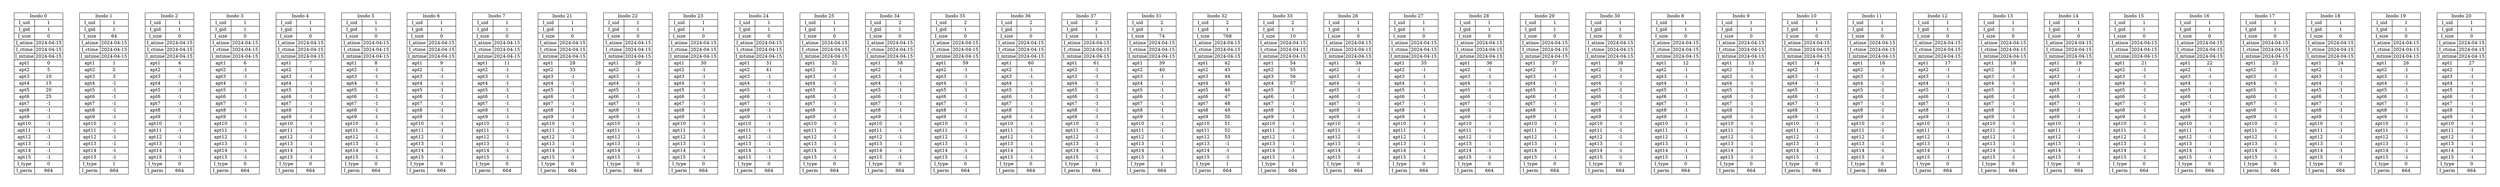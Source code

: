 digraph H {
	graph [pad="0.5", nodesep="0.5", ranksep="1"];
	node [shape=plaintext]
		rankir=LR;
	Inodo0 [
		label=<
			<table border="0" cellborder="1" cellspacing="0">
				<tr><td colspan="2">Inodo 0</td></tr>
				<tr><td>I_uid</td><td>1</td></tr>
				<tr><td>I_gid</td><td>1</td></tr>
				<tr><td>I_size</td><td>0</td></tr>
				<tr><td>I_atime</td><td>2024-04-15</td></tr>
				<tr><td>I_ctime</td><td>2024-04-15</td></tr>
				<tr><td>I_mtime</td><td>2024-04-15</td></tr>
				<tr><td>apt1</td><td port='P0'>0</td></tr>
				<tr><td>apt2</td><td port='P1'>5</td></tr>
				<tr><td>apt3</td><td port='P2'>10</td></tr>
				<tr><td>apt4</td><td port='P3'>15</td></tr>
				<tr><td>apt5</td><td port='P4'>20</td></tr>
				<tr><td>apt6</td><td port='P5'>25</td></tr>
				<tr><td>apt7</td><td port='P6'>-1</td></tr>
				<tr><td>apt8</td><td port='P7'>-1</td></tr>
				<tr><td>apt9</td><td port='P8'>-1</td></tr>
				<tr><td>apt10</td><td port='P9'>-1</td></tr>
				<tr><td>apt11</td><td port='P10'>-1</td></tr>
				<tr><td>apt12</td><td port='P11'>-1</td></tr>
				<tr><td>apt13</td><td port='P12'>-1</td></tr>
				<tr><td>apt14</td><td port='P13'>-1</td></tr>
				<tr><td>apt15</td><td port='P14'>-1</td></tr>
				<tr><td>I_type</td><td>0</td></tr>
				<tr><td>I_perm</td><td>664</td></tr>
			</table>
		>];
	Inodo1 [
		label=<
			<table border="0" cellborder="1" cellspacing="0">
				<tr><td colspan="2">Inodo 1</td></tr>
				<tr><td>I_uid</td><td>1</td></tr>
				<tr><td>I_gid</td><td>1</td></tr>
				<tr><td>I_size</td><td>64</td></tr>
				<tr><td>I_atime</td><td>2024-04-15</td></tr>
				<tr><td>I_ctime</td><td>2024-04-15</td></tr>
				<tr><td>I_mtime</td><td>2024-04-15</td></tr>
				<tr><td>apt1</td><td port='P0'>1</td></tr>
				<tr><td>apt2</td><td port='P1'>2</td></tr>
				<tr><td>apt3</td><td port='P2'>3</td></tr>
				<tr><td>apt4</td><td port='P3'>-1</td></tr>
				<tr><td>apt5</td><td port='P4'>-1</td></tr>
				<tr><td>apt6</td><td port='P5'>-1</td></tr>
				<tr><td>apt7</td><td port='P6'>-1</td></tr>
				<tr><td>apt8</td><td port='P7'>-1</td></tr>
				<tr><td>apt9</td><td port='P8'>-1</td></tr>
				<tr><td>apt10</td><td port='P9'>-1</td></tr>
				<tr><td>apt11</td><td port='P10'>-1</td></tr>
				<tr><td>apt12</td><td port='P11'>-1</td></tr>
				<tr><td>apt13</td><td port='P12'>-1</td></tr>
				<tr><td>apt14</td><td port='P13'>-1</td></tr>
				<tr><td>apt15</td><td port='P14'>-1</td></tr>
				<tr><td>I_type</td><td>1</td></tr>
				<tr><td>I_perm</td><td>664</td></tr>
			</table>
		>];
	Inodo2 [
		label=<
			<table border="0" cellborder="1" cellspacing="0">
				<tr><td colspan="2">Inodo 2</td></tr>
				<tr><td>I_uid</td><td>1</td></tr>
				<tr><td>I_gid</td><td>1</td></tr>
				<tr><td>I_size</td><td>0</td></tr>
				<tr><td>I_atime</td><td>2024-04-15</td></tr>
				<tr><td>I_ctime</td><td>2024-04-15</td></tr>
				<tr><td>I_mtime</td><td>2024-04-15</td></tr>
				<tr><td>apt1</td><td port='P0'>4</td></tr>
				<tr><td>apt2</td><td port='P1'>-1</td></tr>
				<tr><td>apt3</td><td port='P2'>-1</td></tr>
				<tr><td>apt4</td><td port='P3'>-1</td></tr>
				<tr><td>apt5</td><td port='P4'>-1</td></tr>
				<tr><td>apt6</td><td port='P5'>-1</td></tr>
				<tr><td>apt7</td><td port='P6'>-1</td></tr>
				<tr><td>apt8</td><td port='P7'>-1</td></tr>
				<tr><td>apt9</td><td port='P8'>-1</td></tr>
				<tr><td>apt10</td><td port='P9'>-1</td></tr>
				<tr><td>apt11</td><td port='P10'>-1</td></tr>
				<tr><td>apt12</td><td port='P11'>-1</td></tr>
				<tr><td>apt13</td><td port='P12'>-1</td></tr>
				<tr><td>apt14</td><td port='P13'>-1</td></tr>
				<tr><td>apt15</td><td port='P14'>-1</td></tr>
				<tr><td>I_type</td><td>0</td></tr>
				<tr><td>I_perm</td><td>664</td></tr>
			</table>
		>];
	Inodo3 [
		label=<
			<table border="0" cellborder="1" cellspacing="0">
				<tr><td colspan="2">Inodo 3</td></tr>
				<tr><td>I_uid</td><td>1</td></tr>
				<tr><td>I_gid</td><td>1</td></tr>
				<tr><td>I_size</td><td>0</td></tr>
				<tr><td>I_atime</td><td>2024-04-15</td></tr>
				<tr><td>I_ctime</td><td>2024-04-15</td></tr>
				<tr><td>I_mtime</td><td>2024-04-15</td></tr>
				<tr><td>apt1</td><td port='P0'>6</td></tr>
				<tr><td>apt2</td><td port='P1'>-1</td></tr>
				<tr><td>apt3</td><td port='P2'>-1</td></tr>
				<tr><td>apt4</td><td port='P3'>-1</td></tr>
				<tr><td>apt5</td><td port='P4'>-1</td></tr>
				<tr><td>apt6</td><td port='P5'>-1</td></tr>
				<tr><td>apt7</td><td port='P6'>-1</td></tr>
				<tr><td>apt8</td><td port='P7'>-1</td></tr>
				<tr><td>apt9</td><td port='P8'>-1</td></tr>
				<tr><td>apt10</td><td port='P9'>-1</td></tr>
				<tr><td>apt11</td><td port='P10'>-1</td></tr>
				<tr><td>apt12</td><td port='P11'>-1</td></tr>
				<tr><td>apt13</td><td port='P12'>-1</td></tr>
				<tr><td>apt14</td><td port='P13'>-1</td></tr>
				<tr><td>apt15</td><td port='P14'>-1</td></tr>
				<tr><td>I_type</td><td>0</td></tr>
				<tr><td>I_perm</td><td>664</td></tr>
			</table>
		>];
	Inodo4 [
		label=<
			<table border="0" cellborder="1" cellspacing="0">
				<tr><td colspan="2">Inodo 4</td></tr>
				<tr><td>I_uid</td><td>1</td></tr>
				<tr><td>I_gid</td><td>1</td></tr>
				<tr><td>I_size</td><td>0</td></tr>
				<tr><td>I_atime</td><td>2024-04-15</td></tr>
				<tr><td>I_ctime</td><td>2024-04-15</td></tr>
				<tr><td>I_mtime</td><td>2024-04-15</td></tr>
				<tr><td>apt1</td><td port='P0'>7</td></tr>
				<tr><td>apt2</td><td port='P1'>-1</td></tr>
				<tr><td>apt3</td><td port='P2'>-1</td></tr>
				<tr><td>apt4</td><td port='P3'>-1</td></tr>
				<tr><td>apt5</td><td port='P4'>-1</td></tr>
				<tr><td>apt6</td><td port='P5'>-1</td></tr>
				<tr><td>apt7</td><td port='P6'>-1</td></tr>
				<tr><td>apt8</td><td port='P7'>-1</td></tr>
				<tr><td>apt9</td><td port='P8'>-1</td></tr>
				<tr><td>apt10</td><td port='P9'>-1</td></tr>
				<tr><td>apt11</td><td port='P10'>-1</td></tr>
				<tr><td>apt12</td><td port='P11'>-1</td></tr>
				<tr><td>apt13</td><td port='P12'>-1</td></tr>
				<tr><td>apt14</td><td port='P13'>-1</td></tr>
				<tr><td>apt15</td><td port='P14'>-1</td></tr>
				<tr><td>I_type</td><td>0</td></tr>
				<tr><td>I_perm</td><td>664</td></tr>
			</table>
		>];
	Inodo5 [
		label=<
			<table border="0" cellborder="1" cellspacing="0">
				<tr><td colspan="2">Inodo 5</td></tr>
				<tr><td>I_uid</td><td>1</td></tr>
				<tr><td>I_gid</td><td>1</td></tr>
				<tr><td>I_size</td><td>0</td></tr>
				<tr><td>I_atime</td><td>2024-04-15</td></tr>
				<tr><td>I_ctime</td><td>2024-04-15</td></tr>
				<tr><td>I_mtime</td><td>2024-04-15</td></tr>
				<tr><td>apt1</td><td port='P0'>8</td></tr>
				<tr><td>apt2</td><td port='P1'>-1</td></tr>
				<tr><td>apt3</td><td port='P2'>-1</td></tr>
				<tr><td>apt4</td><td port='P3'>-1</td></tr>
				<tr><td>apt5</td><td port='P4'>-1</td></tr>
				<tr><td>apt6</td><td port='P5'>-1</td></tr>
				<tr><td>apt7</td><td port='P6'>-1</td></tr>
				<tr><td>apt8</td><td port='P7'>-1</td></tr>
				<tr><td>apt9</td><td port='P8'>-1</td></tr>
				<tr><td>apt10</td><td port='P9'>-1</td></tr>
				<tr><td>apt11</td><td port='P10'>-1</td></tr>
				<tr><td>apt12</td><td port='P11'>-1</td></tr>
				<tr><td>apt13</td><td port='P12'>-1</td></tr>
				<tr><td>apt14</td><td port='P13'>-1</td></tr>
				<tr><td>apt15</td><td port='P14'>-1</td></tr>
				<tr><td>I_type</td><td>0</td></tr>
				<tr><td>I_perm</td><td>664</td></tr>
			</table>
		>];
	Inodo6 [
		label=<
			<table border="0" cellborder="1" cellspacing="0">
				<tr><td colspan="2">Inodo 6</td></tr>
				<tr><td>I_uid</td><td>1</td></tr>
				<tr><td>I_gid</td><td>1</td></tr>
				<tr><td>I_size</td><td>0</td></tr>
				<tr><td>I_atime</td><td>2024-04-15</td></tr>
				<tr><td>I_ctime</td><td>2024-04-15</td></tr>
				<tr><td>I_mtime</td><td>2024-04-15</td></tr>
				<tr><td>apt1</td><td port='P0'>9</td></tr>
				<tr><td>apt2</td><td port='P1'>-1</td></tr>
				<tr><td>apt3</td><td port='P2'>-1</td></tr>
				<tr><td>apt4</td><td port='P3'>-1</td></tr>
				<tr><td>apt5</td><td port='P4'>-1</td></tr>
				<tr><td>apt6</td><td port='P5'>-1</td></tr>
				<tr><td>apt7</td><td port='P6'>-1</td></tr>
				<tr><td>apt8</td><td port='P7'>-1</td></tr>
				<tr><td>apt9</td><td port='P8'>-1</td></tr>
				<tr><td>apt10</td><td port='P9'>-1</td></tr>
				<tr><td>apt11</td><td port='P10'>-1</td></tr>
				<tr><td>apt12</td><td port='P11'>-1</td></tr>
				<tr><td>apt13</td><td port='P12'>-1</td></tr>
				<tr><td>apt14</td><td port='P13'>-1</td></tr>
				<tr><td>apt15</td><td port='P14'>-1</td></tr>
				<tr><td>I_type</td><td>0</td></tr>
				<tr><td>I_perm</td><td>664</td></tr>
			</table>
		>];
	Inodo7 [
		label=<
			<table border="0" cellborder="1" cellspacing="0">
				<tr><td colspan="2">Inodo 7</td></tr>
				<tr><td>I_uid</td><td>1</td></tr>
				<tr><td>I_gid</td><td>1</td></tr>
				<tr><td>I_size</td><td>0</td></tr>
				<tr><td>I_atime</td><td>2024-04-15</td></tr>
				<tr><td>I_ctime</td><td>2024-04-15</td></tr>
				<tr><td>I_mtime</td><td>2024-04-15</td></tr>
				<tr><td>apt1</td><td port='P0'>11</td></tr>
				<tr><td>apt2</td><td port='P1'>-1</td></tr>
				<tr><td>apt3</td><td port='P2'>-1</td></tr>
				<tr><td>apt4</td><td port='P3'>-1</td></tr>
				<tr><td>apt5</td><td port='P4'>-1</td></tr>
				<tr><td>apt6</td><td port='P5'>-1</td></tr>
				<tr><td>apt7</td><td port='P6'>-1</td></tr>
				<tr><td>apt8</td><td port='P7'>-1</td></tr>
				<tr><td>apt9</td><td port='P8'>-1</td></tr>
				<tr><td>apt10</td><td port='P9'>-1</td></tr>
				<tr><td>apt11</td><td port='P10'>-1</td></tr>
				<tr><td>apt12</td><td port='P11'>-1</td></tr>
				<tr><td>apt13</td><td port='P12'>-1</td></tr>
				<tr><td>apt14</td><td port='P13'>-1</td></tr>
				<tr><td>apt15</td><td port='P14'>-1</td></tr>
				<tr><td>I_type</td><td>0</td></tr>
				<tr><td>I_perm</td><td>664</td></tr>
			</table>
		>];
	Inodo21 [
		label=<
			<table border="0" cellborder="1" cellspacing="0">
				<tr><td colspan="2">Inodo 21</td></tr>
				<tr><td>I_uid</td><td>1</td></tr>
				<tr><td>I_gid</td><td>1</td></tr>
				<tr><td>I_size</td><td>0</td></tr>
				<tr><td>I_atime</td><td>2024-04-15</td></tr>
				<tr><td>I_ctime</td><td>2024-04-15</td></tr>
				<tr><td>I_mtime</td><td>2024-04-15</td></tr>
				<tr><td>apt1</td><td port='P0'>28</td></tr>
				<tr><td>apt2</td><td port='P1'>33</td></tr>
				<tr><td>apt3</td><td port='P2'>-1</td></tr>
				<tr><td>apt4</td><td port='P3'>-1</td></tr>
				<tr><td>apt5</td><td port='P4'>-1</td></tr>
				<tr><td>apt6</td><td port='P5'>-1</td></tr>
				<tr><td>apt7</td><td port='P6'>-1</td></tr>
				<tr><td>apt8</td><td port='P7'>-1</td></tr>
				<tr><td>apt9</td><td port='P8'>-1</td></tr>
				<tr><td>apt10</td><td port='P9'>-1</td></tr>
				<tr><td>apt11</td><td port='P10'>-1</td></tr>
				<tr><td>apt12</td><td port='P11'>-1</td></tr>
				<tr><td>apt13</td><td port='P12'>-1</td></tr>
				<tr><td>apt14</td><td port='P13'>-1</td></tr>
				<tr><td>apt15</td><td port='P14'>-1</td></tr>
				<tr><td>I_type</td><td>0</td></tr>
				<tr><td>I_perm</td><td>664</td></tr>
			</table>
		>];
	Inodo22 [
		label=<
			<table border="0" cellborder="1" cellspacing="0">
				<tr><td colspan="2">Inodo 22</td></tr>
				<tr><td>I_uid</td><td>1</td></tr>
				<tr><td>I_gid</td><td>1</td></tr>
				<tr><td>I_size</td><td>0</td></tr>
				<tr><td>I_atime</td><td>2024-04-15</td></tr>
				<tr><td>I_ctime</td><td>2024-04-15</td></tr>
				<tr><td>I_mtime</td><td>2024-04-15</td></tr>
				<tr><td>apt1</td><td port='P0'>29</td></tr>
				<tr><td>apt2</td><td port='P1'>-1</td></tr>
				<tr><td>apt3</td><td port='P2'>-1</td></tr>
				<tr><td>apt4</td><td port='P3'>-1</td></tr>
				<tr><td>apt5</td><td port='P4'>-1</td></tr>
				<tr><td>apt6</td><td port='P5'>-1</td></tr>
				<tr><td>apt7</td><td port='P6'>-1</td></tr>
				<tr><td>apt8</td><td port='P7'>-1</td></tr>
				<tr><td>apt9</td><td port='P8'>-1</td></tr>
				<tr><td>apt10</td><td port='P9'>-1</td></tr>
				<tr><td>apt11</td><td port='P10'>-1</td></tr>
				<tr><td>apt12</td><td port='P11'>-1</td></tr>
				<tr><td>apt13</td><td port='P12'>-1</td></tr>
				<tr><td>apt14</td><td port='P13'>-1</td></tr>
				<tr><td>apt15</td><td port='P14'>-1</td></tr>
				<tr><td>I_type</td><td>0</td></tr>
				<tr><td>I_perm</td><td>664</td></tr>
			</table>
		>];
	Inodo23 [
		label=<
			<table border="0" cellborder="1" cellspacing="0">
				<tr><td colspan="2">Inodo 23</td></tr>
				<tr><td>I_uid</td><td>1</td></tr>
				<tr><td>I_gid</td><td>1</td></tr>
				<tr><td>I_size</td><td>0</td></tr>
				<tr><td>I_atime</td><td>2024-04-15</td></tr>
				<tr><td>I_ctime</td><td>2024-04-15</td></tr>
				<tr><td>I_mtime</td><td>2024-04-15</td></tr>
				<tr><td>apt1</td><td port='P0'>30</td></tr>
				<tr><td>apt2</td><td port='P1'>-1</td></tr>
				<tr><td>apt3</td><td port='P2'>-1</td></tr>
				<tr><td>apt4</td><td port='P3'>-1</td></tr>
				<tr><td>apt5</td><td port='P4'>-1</td></tr>
				<tr><td>apt6</td><td port='P5'>-1</td></tr>
				<tr><td>apt7</td><td port='P6'>-1</td></tr>
				<tr><td>apt8</td><td port='P7'>-1</td></tr>
				<tr><td>apt9</td><td port='P8'>-1</td></tr>
				<tr><td>apt10</td><td port='P9'>-1</td></tr>
				<tr><td>apt11</td><td port='P10'>-1</td></tr>
				<tr><td>apt12</td><td port='P11'>-1</td></tr>
				<tr><td>apt13</td><td port='P12'>-1</td></tr>
				<tr><td>apt14</td><td port='P13'>-1</td></tr>
				<tr><td>apt15</td><td port='P14'>-1</td></tr>
				<tr><td>I_type</td><td>0</td></tr>
				<tr><td>I_perm</td><td>664</td></tr>
			</table>
		>];
	Inodo24 [
		label=<
			<table border="0" cellborder="1" cellspacing="0">
				<tr><td colspan="2">Inodo 24</td></tr>
				<tr><td>I_uid</td><td>1</td></tr>
				<tr><td>I_gid</td><td>1</td></tr>
				<tr><td>I_size</td><td>0</td></tr>
				<tr><td>I_atime</td><td>2024-04-15</td></tr>
				<tr><td>I_ctime</td><td>2024-04-15</td></tr>
				<tr><td>I_mtime</td><td>2024-04-15</td></tr>
				<tr><td>apt1</td><td port='P0'>31</td></tr>
				<tr><td>apt2</td><td port='P1'>41</td></tr>
				<tr><td>apt3</td><td port='P2'>-1</td></tr>
				<tr><td>apt4</td><td port='P3'>-1</td></tr>
				<tr><td>apt5</td><td port='P4'>-1</td></tr>
				<tr><td>apt6</td><td port='P5'>-1</td></tr>
				<tr><td>apt7</td><td port='P6'>-1</td></tr>
				<tr><td>apt8</td><td port='P7'>-1</td></tr>
				<tr><td>apt9</td><td port='P8'>-1</td></tr>
				<tr><td>apt10</td><td port='P9'>-1</td></tr>
				<tr><td>apt11</td><td port='P10'>-1</td></tr>
				<tr><td>apt12</td><td port='P11'>-1</td></tr>
				<tr><td>apt13</td><td port='P12'>-1</td></tr>
				<tr><td>apt14</td><td port='P13'>-1</td></tr>
				<tr><td>apt15</td><td port='P14'>-1</td></tr>
				<tr><td>I_type</td><td>0</td></tr>
				<tr><td>I_perm</td><td>664</td></tr>
			</table>
		>];
	Inodo25 [
		label=<
			<table border="0" cellborder="1" cellspacing="0">
				<tr><td colspan="2">Inodo 25</td></tr>
				<tr><td>I_uid</td><td>1</td></tr>
				<tr><td>I_gid</td><td>1</td></tr>
				<tr><td>I_size</td><td>0</td></tr>
				<tr><td>I_atime</td><td>2024-04-15</td></tr>
				<tr><td>I_ctime</td><td>2024-04-15</td></tr>
				<tr><td>I_mtime</td><td>2024-04-15</td></tr>
				<tr><td>apt1</td><td port='P0'>32</td></tr>
				<tr><td>apt2</td><td port='P1'>-1</td></tr>
				<tr><td>apt3</td><td port='P2'>-1</td></tr>
				<tr><td>apt4</td><td port='P3'>-1</td></tr>
				<tr><td>apt5</td><td port='P4'>-1</td></tr>
				<tr><td>apt6</td><td port='P5'>-1</td></tr>
				<tr><td>apt7</td><td port='P6'>-1</td></tr>
				<tr><td>apt8</td><td port='P7'>-1</td></tr>
				<tr><td>apt9</td><td port='P8'>-1</td></tr>
				<tr><td>apt10</td><td port='P9'>-1</td></tr>
				<tr><td>apt11</td><td port='P10'>-1</td></tr>
				<tr><td>apt12</td><td port='P11'>-1</td></tr>
				<tr><td>apt13</td><td port='P12'>-1</td></tr>
				<tr><td>apt14</td><td port='P13'>-1</td></tr>
				<tr><td>apt15</td><td port='P14'>-1</td></tr>
				<tr><td>I_type</td><td>0</td></tr>
				<tr><td>I_perm</td><td>664</td></tr>
			</table>
		>];
	Inodo34 [
		label=<
			<table border="0" cellborder="1" cellspacing="0">
				<tr><td colspan="2">Inodo 34</td></tr>
				<tr><td>I_uid</td><td>2</td></tr>
				<tr><td>I_gid</td><td>1</td></tr>
				<tr><td>I_size</td><td>0</td></tr>
				<tr><td>I_atime</td><td>2024-04-15</td></tr>
				<tr><td>I_ctime</td><td>2024-04-15</td></tr>
				<tr><td>I_mtime</td><td>2024-04-15</td></tr>
				<tr><td>apt1</td><td port='P0'>58</td></tr>
				<tr><td>apt2</td><td port='P1'>-1</td></tr>
				<tr><td>apt3</td><td port='P2'>-1</td></tr>
				<tr><td>apt4</td><td port='P3'>-1</td></tr>
				<tr><td>apt5</td><td port='P4'>-1</td></tr>
				<tr><td>apt6</td><td port='P5'>-1</td></tr>
				<tr><td>apt7</td><td port='P6'>-1</td></tr>
				<tr><td>apt8</td><td port='P7'>-1</td></tr>
				<tr><td>apt9</td><td port='P8'>-1</td></tr>
				<tr><td>apt10</td><td port='P9'>-1</td></tr>
				<tr><td>apt11</td><td port='P10'>-1</td></tr>
				<tr><td>apt12</td><td port='P11'>-1</td></tr>
				<tr><td>apt13</td><td port='P12'>-1</td></tr>
				<tr><td>apt14</td><td port='P13'>-1</td></tr>
				<tr><td>apt15</td><td port='P14'>-1</td></tr>
				<tr><td>I_type</td><td>0</td></tr>
				<tr><td>I_perm</td><td>664</td></tr>
			</table>
		>];
	Inodo35 [
		label=<
			<table border="0" cellborder="1" cellspacing="0">
				<tr><td colspan="2">Inodo 35</td></tr>
				<tr><td>I_uid</td><td>2</td></tr>
				<tr><td>I_gid</td><td>1</td></tr>
				<tr><td>I_size</td><td>0</td></tr>
				<tr><td>I_atime</td><td>2024-04-15</td></tr>
				<tr><td>I_ctime</td><td>2024-04-15</td></tr>
				<tr><td>I_mtime</td><td>2024-04-15</td></tr>
				<tr><td>apt1</td><td port='P0'>59</td></tr>
				<tr><td>apt2</td><td port='P1'>-1</td></tr>
				<tr><td>apt3</td><td port='P2'>-1</td></tr>
				<tr><td>apt4</td><td port='P3'>-1</td></tr>
				<tr><td>apt5</td><td port='P4'>-1</td></tr>
				<tr><td>apt6</td><td port='P5'>-1</td></tr>
				<tr><td>apt7</td><td port='P6'>-1</td></tr>
				<tr><td>apt8</td><td port='P7'>-1</td></tr>
				<tr><td>apt9</td><td port='P8'>-1</td></tr>
				<tr><td>apt10</td><td port='P9'>-1</td></tr>
				<tr><td>apt11</td><td port='P10'>-1</td></tr>
				<tr><td>apt12</td><td port='P11'>-1</td></tr>
				<tr><td>apt13</td><td port='P12'>-1</td></tr>
				<tr><td>apt14</td><td port='P13'>-1</td></tr>
				<tr><td>apt15</td><td port='P14'>-1</td></tr>
				<tr><td>I_type</td><td>0</td></tr>
				<tr><td>I_perm</td><td>664</td></tr>
			</table>
		>];
	Inodo36 [
		label=<
			<table border="0" cellborder="1" cellspacing="0">
				<tr><td colspan="2">Inodo 36</td></tr>
				<tr><td>I_uid</td><td>2</td></tr>
				<tr><td>I_gid</td><td>1</td></tr>
				<tr><td>I_size</td><td>0</td></tr>
				<tr><td>I_atime</td><td>2024-04-15</td></tr>
				<tr><td>I_ctime</td><td>2024-04-15</td></tr>
				<tr><td>I_mtime</td><td>2024-04-15</td></tr>
				<tr><td>apt1</td><td port='P0'>60</td></tr>
				<tr><td>apt2</td><td port='P1'>-1</td></tr>
				<tr><td>apt3</td><td port='P2'>-1</td></tr>
				<tr><td>apt4</td><td port='P3'>-1</td></tr>
				<tr><td>apt5</td><td port='P4'>-1</td></tr>
				<tr><td>apt6</td><td port='P5'>-1</td></tr>
				<tr><td>apt7</td><td port='P6'>-1</td></tr>
				<tr><td>apt8</td><td port='P7'>-1</td></tr>
				<tr><td>apt9</td><td port='P8'>-1</td></tr>
				<tr><td>apt10</td><td port='P9'>-1</td></tr>
				<tr><td>apt11</td><td port='P10'>-1</td></tr>
				<tr><td>apt12</td><td port='P11'>-1</td></tr>
				<tr><td>apt13</td><td port='P12'>-1</td></tr>
				<tr><td>apt14</td><td port='P13'>-1</td></tr>
				<tr><td>apt15</td><td port='P14'>-1</td></tr>
				<tr><td>I_type</td><td>0</td></tr>
				<tr><td>I_perm</td><td>664</td></tr>
			</table>
		>];
	Inodo37 [
		label=<
			<table border="0" cellborder="1" cellspacing="0">
				<tr><td colspan="2">Inodo 37</td></tr>
				<tr><td>I_uid</td><td>2</td></tr>
				<tr><td>I_gid</td><td>1</td></tr>
				<tr><td>I_size</td><td>1</td></tr>
				<tr><td>I_atime</td><td>2024-04-15</td></tr>
				<tr><td>I_ctime</td><td>2024-04-15</td></tr>
				<tr><td>I_mtime</td><td>2024-04-15</td></tr>
				<tr><td>apt1</td><td port='P0'>61</td></tr>
				<tr><td>apt2</td><td port='P1'>-1</td></tr>
				<tr><td>apt3</td><td port='P2'>-1</td></tr>
				<tr><td>apt4</td><td port='P3'>-1</td></tr>
				<tr><td>apt5</td><td port='P4'>-1</td></tr>
				<tr><td>apt6</td><td port='P5'>-1</td></tr>
				<tr><td>apt7</td><td port='P6'>-1</td></tr>
				<tr><td>apt8</td><td port='P7'>-1</td></tr>
				<tr><td>apt9</td><td port='P8'>-1</td></tr>
				<tr><td>apt10</td><td port='P9'>-1</td></tr>
				<tr><td>apt11</td><td port='P10'>-1</td></tr>
				<tr><td>apt12</td><td port='P11'>-1</td></tr>
				<tr><td>apt13</td><td port='P12'>-1</td></tr>
				<tr><td>apt14</td><td port='P13'>-1</td></tr>
				<tr><td>apt15</td><td port='P14'>-1</td></tr>
				<tr><td>I_type</td><td>1</td></tr>
				<tr><td>I_perm</td><td>664</td></tr>
			</table>
		>];
	Inodo31 [
		label=<
			<table border="0" cellborder="1" cellspacing="0">
				<tr><td colspan="2">Inodo 31</td></tr>
				<tr><td>I_uid</td><td>2</td></tr>
				<tr><td>I_gid</td><td>1</td></tr>
				<tr><td>I_size</td><td>74</td></tr>
				<tr><td>I_atime</td><td>2024-04-15</td></tr>
				<tr><td>I_ctime</td><td>2024-04-15</td></tr>
				<tr><td>I_mtime</td><td>2024-04-15</td></tr>
				<tr><td>apt1</td><td port='P0'>39</td></tr>
				<tr><td>apt2</td><td port='P1'>40</td></tr>
				<tr><td>apt3</td><td port='P2'>-1</td></tr>
				<tr><td>apt4</td><td port='P3'>-1</td></tr>
				<tr><td>apt5</td><td port='P4'>-1</td></tr>
				<tr><td>apt6</td><td port='P5'>-1</td></tr>
				<tr><td>apt7</td><td port='P6'>-1</td></tr>
				<tr><td>apt8</td><td port='P7'>-1</td></tr>
				<tr><td>apt9</td><td port='P8'>-1</td></tr>
				<tr><td>apt10</td><td port='P9'>-1</td></tr>
				<tr><td>apt11</td><td port='P10'>-1</td></tr>
				<tr><td>apt12</td><td port='P11'>-1</td></tr>
				<tr><td>apt13</td><td port='P12'>-1</td></tr>
				<tr><td>apt14</td><td port='P13'>-1</td></tr>
				<tr><td>apt15</td><td port='P14'>-1</td></tr>
				<tr><td>I_type</td><td>1</td></tr>
				<tr><td>I_perm</td><td>664</td></tr>
			</table>
		>];
	Inodo32 [
		label=<
			<table border="0" cellborder="1" cellspacing="0">
				<tr><td colspan="2">Inodo 32</td></tr>
				<tr><td>I_uid</td><td>2</td></tr>
				<tr><td>I_gid</td><td>1</td></tr>
				<tr><td>I_size</td><td>768</td></tr>
				<tr><td>I_atime</td><td>2024-04-15</td></tr>
				<tr><td>I_ctime</td><td>2024-04-15</td></tr>
				<tr><td>I_mtime</td><td>2024-04-15</td></tr>
				<tr><td>apt1</td><td port='P0'>42</td></tr>
				<tr><td>apt2</td><td port='P1'>43</td></tr>
				<tr><td>apt3</td><td port='P2'>44</td></tr>
				<tr><td>apt4</td><td port='P3'>45</td></tr>
				<tr><td>apt5</td><td port='P4'>46</td></tr>
				<tr><td>apt6</td><td port='P5'>47</td></tr>
				<tr><td>apt7</td><td port='P6'>48</td></tr>
				<tr><td>apt8</td><td port='P7'>49</td></tr>
				<tr><td>apt9</td><td port='P8'>50</td></tr>
				<tr><td>apt10</td><td port='P9'>51</td></tr>
				<tr><td>apt11</td><td port='P10'>52</td></tr>
				<tr><td>apt12</td><td port='P11'>53</td></tr>
				<tr><td>apt13</td><td port='P12'>-1</td></tr>
				<tr><td>apt14</td><td port='P13'>-1</td></tr>
				<tr><td>apt15</td><td port='P14'>-1</td></tr>
				<tr><td>I_type</td><td>1</td></tr>
				<tr><td>I_perm</td><td>664</td></tr>
			</table>
		>];
	Inodo33 [
		label=<
			<table border="0" cellborder="1" cellspacing="0">
				<tr><td colspan="2">Inodo 33</td></tr>
				<tr><td>I_uid</td><td>2</td></tr>
				<tr><td>I_gid</td><td>1</td></tr>
				<tr><td>I_size</td><td>10</td></tr>
				<tr><td>I_atime</td><td>2024-04-15</td></tr>
				<tr><td>I_ctime</td><td>2024-04-15</td></tr>
				<tr><td>I_mtime</td><td>2024-04-15</td></tr>
				<tr><td>apt1</td><td port='P0'>54</td></tr>
				<tr><td>apt2</td><td port='P1'>55</td></tr>
				<tr><td>apt3</td><td port='P2'>56</td></tr>
				<tr><td>apt4</td><td port='P3'>57</td></tr>
				<tr><td>apt5</td><td port='P4'>-1</td></tr>
				<tr><td>apt6</td><td port='P5'>-1</td></tr>
				<tr><td>apt7</td><td port='P6'>-1</td></tr>
				<tr><td>apt8</td><td port='P7'>-1</td></tr>
				<tr><td>apt9</td><td port='P8'>-1</td></tr>
				<tr><td>apt10</td><td port='P9'>-1</td></tr>
				<tr><td>apt11</td><td port='P10'>-1</td></tr>
				<tr><td>apt12</td><td port='P11'>-1</td></tr>
				<tr><td>apt13</td><td port='P12'>-1</td></tr>
				<tr><td>apt14</td><td port='P13'>-1</td></tr>
				<tr><td>apt15</td><td port='P14'>-1</td></tr>
				<tr><td>I_type</td><td>1</td></tr>
				<tr><td>I_perm</td><td>664</td></tr>
			</table>
		>];
	Inodo26 [
		label=<
			<table border="0" cellborder="1" cellspacing="0">
				<tr><td colspan="2">Inodo 26</td></tr>
				<tr><td>I_uid</td><td>1</td></tr>
				<tr><td>I_gid</td><td>1</td></tr>
				<tr><td>I_size</td><td>0</td></tr>
				<tr><td>I_atime</td><td>2024-04-15</td></tr>
				<tr><td>I_ctime</td><td>2024-04-15</td></tr>
				<tr><td>I_mtime</td><td>2024-04-15</td></tr>
				<tr><td>apt1</td><td port='P0'>34</td></tr>
				<tr><td>apt2</td><td port='P1'>-1</td></tr>
				<tr><td>apt3</td><td port='P2'>-1</td></tr>
				<tr><td>apt4</td><td port='P3'>-1</td></tr>
				<tr><td>apt5</td><td port='P4'>-1</td></tr>
				<tr><td>apt6</td><td port='P5'>-1</td></tr>
				<tr><td>apt7</td><td port='P6'>-1</td></tr>
				<tr><td>apt8</td><td port='P7'>-1</td></tr>
				<tr><td>apt9</td><td port='P8'>-1</td></tr>
				<tr><td>apt10</td><td port='P9'>-1</td></tr>
				<tr><td>apt11</td><td port='P10'>-1</td></tr>
				<tr><td>apt12</td><td port='P11'>-1</td></tr>
				<tr><td>apt13</td><td port='P12'>-1</td></tr>
				<tr><td>apt14</td><td port='P13'>-1</td></tr>
				<tr><td>apt15</td><td port='P14'>-1</td></tr>
				<tr><td>I_type</td><td>0</td></tr>
				<tr><td>I_perm</td><td>664</td></tr>
			</table>
		>];
	Inodo27 [
		label=<
			<table border="0" cellborder="1" cellspacing="0">
				<tr><td colspan="2">Inodo 27</td></tr>
				<tr><td>I_uid</td><td>1</td></tr>
				<tr><td>I_gid</td><td>1</td></tr>
				<tr><td>I_size</td><td>0</td></tr>
				<tr><td>I_atime</td><td>2024-04-15</td></tr>
				<tr><td>I_ctime</td><td>2024-04-15</td></tr>
				<tr><td>I_mtime</td><td>2024-04-15</td></tr>
				<tr><td>apt1</td><td port='P0'>35</td></tr>
				<tr><td>apt2</td><td port='P1'>-1</td></tr>
				<tr><td>apt3</td><td port='P2'>-1</td></tr>
				<tr><td>apt4</td><td port='P3'>-1</td></tr>
				<tr><td>apt5</td><td port='P4'>-1</td></tr>
				<tr><td>apt6</td><td port='P5'>-1</td></tr>
				<tr><td>apt7</td><td port='P6'>-1</td></tr>
				<tr><td>apt8</td><td port='P7'>-1</td></tr>
				<tr><td>apt9</td><td port='P8'>-1</td></tr>
				<tr><td>apt10</td><td port='P9'>-1</td></tr>
				<tr><td>apt11</td><td port='P10'>-1</td></tr>
				<tr><td>apt12</td><td port='P11'>-1</td></tr>
				<tr><td>apt13</td><td port='P12'>-1</td></tr>
				<tr><td>apt14</td><td port='P13'>-1</td></tr>
				<tr><td>apt15</td><td port='P14'>-1</td></tr>
				<tr><td>I_type</td><td>0</td></tr>
				<tr><td>I_perm</td><td>664</td></tr>
			</table>
		>];
	Inodo28 [
		label=<
			<table border="0" cellborder="1" cellspacing="0">
				<tr><td colspan="2">Inodo 28</td></tr>
				<tr><td>I_uid</td><td>1</td></tr>
				<tr><td>I_gid</td><td>1</td></tr>
				<tr><td>I_size</td><td>0</td></tr>
				<tr><td>I_atime</td><td>2024-04-15</td></tr>
				<tr><td>I_ctime</td><td>2024-04-15</td></tr>
				<tr><td>I_mtime</td><td>2024-04-15</td></tr>
				<tr><td>apt1</td><td port='P0'>36</td></tr>
				<tr><td>apt2</td><td port='P1'>-1</td></tr>
				<tr><td>apt3</td><td port='P2'>-1</td></tr>
				<tr><td>apt4</td><td port='P3'>-1</td></tr>
				<tr><td>apt5</td><td port='P4'>-1</td></tr>
				<tr><td>apt6</td><td port='P5'>-1</td></tr>
				<tr><td>apt7</td><td port='P6'>-1</td></tr>
				<tr><td>apt8</td><td port='P7'>-1</td></tr>
				<tr><td>apt9</td><td port='P8'>-1</td></tr>
				<tr><td>apt10</td><td port='P9'>-1</td></tr>
				<tr><td>apt11</td><td port='P10'>-1</td></tr>
				<tr><td>apt12</td><td port='P11'>-1</td></tr>
				<tr><td>apt13</td><td port='P12'>-1</td></tr>
				<tr><td>apt14</td><td port='P13'>-1</td></tr>
				<tr><td>apt15</td><td port='P14'>-1</td></tr>
				<tr><td>I_type</td><td>0</td></tr>
				<tr><td>I_perm</td><td>664</td></tr>
			</table>
		>];
	Inodo29 [
		label=<
			<table border="0" cellborder="1" cellspacing="0">
				<tr><td colspan="2">Inodo 29</td></tr>
				<tr><td>I_uid</td><td>1</td></tr>
				<tr><td>I_gid</td><td>1</td></tr>
				<tr><td>I_size</td><td>0</td></tr>
				<tr><td>I_atime</td><td>2024-04-15</td></tr>
				<tr><td>I_ctime</td><td>2024-04-15</td></tr>
				<tr><td>I_mtime</td><td>2024-04-15</td></tr>
				<tr><td>apt1</td><td port='P0'>37</td></tr>
				<tr><td>apt2</td><td port='P1'>-1</td></tr>
				<tr><td>apt3</td><td port='P2'>-1</td></tr>
				<tr><td>apt4</td><td port='P3'>-1</td></tr>
				<tr><td>apt5</td><td port='P4'>-1</td></tr>
				<tr><td>apt6</td><td port='P5'>-1</td></tr>
				<tr><td>apt7</td><td port='P6'>-1</td></tr>
				<tr><td>apt8</td><td port='P7'>-1</td></tr>
				<tr><td>apt9</td><td port='P8'>-1</td></tr>
				<tr><td>apt10</td><td port='P9'>-1</td></tr>
				<tr><td>apt11</td><td port='P10'>-1</td></tr>
				<tr><td>apt12</td><td port='P11'>-1</td></tr>
				<tr><td>apt13</td><td port='P12'>-1</td></tr>
				<tr><td>apt14</td><td port='P13'>-1</td></tr>
				<tr><td>apt15</td><td port='P14'>-1</td></tr>
				<tr><td>I_type</td><td>0</td></tr>
				<tr><td>I_perm</td><td>664</td></tr>
			</table>
		>];
	Inodo30 [
		label=<
			<table border="0" cellborder="1" cellspacing="0">
				<tr><td colspan="2">Inodo 30</td></tr>
				<tr><td>I_uid</td><td>1</td></tr>
				<tr><td>I_gid</td><td>1</td></tr>
				<tr><td>I_size</td><td>0</td></tr>
				<tr><td>I_atime</td><td>2024-04-15</td></tr>
				<tr><td>I_ctime</td><td>2024-04-15</td></tr>
				<tr><td>I_mtime</td><td>2024-04-15</td></tr>
				<tr><td>apt1</td><td port='P0'>38</td></tr>
				<tr><td>apt2</td><td port='P1'>-1</td></tr>
				<tr><td>apt3</td><td port='P2'>-1</td></tr>
				<tr><td>apt4</td><td port='P3'>-1</td></tr>
				<tr><td>apt5</td><td port='P4'>-1</td></tr>
				<tr><td>apt6</td><td port='P5'>-1</td></tr>
				<tr><td>apt7</td><td port='P6'>-1</td></tr>
				<tr><td>apt8</td><td port='P7'>-1</td></tr>
				<tr><td>apt9</td><td port='P8'>-1</td></tr>
				<tr><td>apt10</td><td port='P9'>-1</td></tr>
				<tr><td>apt11</td><td port='P10'>-1</td></tr>
				<tr><td>apt12</td><td port='P11'>-1</td></tr>
				<tr><td>apt13</td><td port='P12'>-1</td></tr>
				<tr><td>apt14</td><td port='P13'>-1</td></tr>
				<tr><td>apt15</td><td port='P14'>-1</td></tr>
				<tr><td>I_type</td><td>0</td></tr>
				<tr><td>I_perm</td><td>664</td></tr>
			</table>
		>];
	Inodo8 [
		label=<
			<table border="0" cellborder="1" cellspacing="0">
				<tr><td colspan="2">Inodo 8</td></tr>
				<tr><td>I_uid</td><td>1</td></tr>
				<tr><td>I_gid</td><td>1</td></tr>
				<tr><td>I_size</td><td>0</td></tr>
				<tr><td>I_atime</td><td>2024-04-15</td></tr>
				<tr><td>I_ctime</td><td>2024-04-15</td></tr>
				<tr><td>I_mtime</td><td>2024-04-15</td></tr>
				<tr><td>apt1</td><td port='P0'>12</td></tr>
				<tr><td>apt2</td><td port='P1'>-1</td></tr>
				<tr><td>apt3</td><td port='P2'>-1</td></tr>
				<tr><td>apt4</td><td port='P3'>-1</td></tr>
				<tr><td>apt5</td><td port='P4'>-1</td></tr>
				<tr><td>apt6</td><td port='P5'>-1</td></tr>
				<tr><td>apt7</td><td port='P6'>-1</td></tr>
				<tr><td>apt8</td><td port='P7'>-1</td></tr>
				<tr><td>apt9</td><td port='P8'>-1</td></tr>
				<tr><td>apt10</td><td port='P9'>-1</td></tr>
				<tr><td>apt11</td><td port='P10'>-1</td></tr>
				<tr><td>apt12</td><td port='P11'>-1</td></tr>
				<tr><td>apt13</td><td port='P12'>-1</td></tr>
				<tr><td>apt14</td><td port='P13'>-1</td></tr>
				<tr><td>apt15</td><td port='P14'>-1</td></tr>
				<tr><td>I_type</td><td>0</td></tr>
				<tr><td>I_perm</td><td>664</td></tr>
			</table>
		>];
	Inodo9 [
		label=<
			<table border="0" cellborder="1" cellspacing="0">
				<tr><td colspan="2">Inodo 9</td></tr>
				<tr><td>I_uid</td><td>1</td></tr>
				<tr><td>I_gid</td><td>1</td></tr>
				<tr><td>I_size</td><td>0</td></tr>
				<tr><td>I_atime</td><td>2024-04-15</td></tr>
				<tr><td>I_ctime</td><td>2024-04-15</td></tr>
				<tr><td>I_mtime</td><td>2024-04-15</td></tr>
				<tr><td>apt1</td><td port='P0'>13</td></tr>
				<tr><td>apt2</td><td port='P1'>-1</td></tr>
				<tr><td>apt3</td><td port='P2'>-1</td></tr>
				<tr><td>apt4</td><td port='P3'>-1</td></tr>
				<tr><td>apt5</td><td port='P4'>-1</td></tr>
				<tr><td>apt6</td><td port='P5'>-1</td></tr>
				<tr><td>apt7</td><td port='P6'>-1</td></tr>
				<tr><td>apt8</td><td port='P7'>-1</td></tr>
				<tr><td>apt9</td><td port='P8'>-1</td></tr>
				<tr><td>apt10</td><td port='P9'>-1</td></tr>
				<tr><td>apt11</td><td port='P10'>-1</td></tr>
				<tr><td>apt12</td><td port='P11'>-1</td></tr>
				<tr><td>apt13</td><td port='P12'>-1</td></tr>
				<tr><td>apt14</td><td port='P13'>-1</td></tr>
				<tr><td>apt15</td><td port='P14'>-1</td></tr>
				<tr><td>I_type</td><td>0</td></tr>
				<tr><td>I_perm</td><td>664</td></tr>
			</table>
		>];
	Inodo10 [
		label=<
			<table border="0" cellborder="1" cellspacing="0">
				<tr><td colspan="2">Inodo 10</td></tr>
				<tr><td>I_uid</td><td>1</td></tr>
				<tr><td>I_gid</td><td>1</td></tr>
				<tr><td>I_size</td><td>0</td></tr>
				<tr><td>I_atime</td><td>2024-04-15</td></tr>
				<tr><td>I_ctime</td><td>2024-04-15</td></tr>
				<tr><td>I_mtime</td><td>2024-04-15</td></tr>
				<tr><td>apt1</td><td port='P0'>14</td></tr>
				<tr><td>apt2</td><td port='P1'>-1</td></tr>
				<tr><td>apt3</td><td port='P2'>-1</td></tr>
				<tr><td>apt4</td><td port='P3'>-1</td></tr>
				<tr><td>apt5</td><td port='P4'>-1</td></tr>
				<tr><td>apt6</td><td port='P5'>-1</td></tr>
				<tr><td>apt7</td><td port='P6'>-1</td></tr>
				<tr><td>apt8</td><td port='P7'>-1</td></tr>
				<tr><td>apt9</td><td port='P8'>-1</td></tr>
				<tr><td>apt10</td><td port='P9'>-1</td></tr>
				<tr><td>apt11</td><td port='P10'>-1</td></tr>
				<tr><td>apt12</td><td port='P11'>-1</td></tr>
				<tr><td>apt13</td><td port='P12'>-1</td></tr>
				<tr><td>apt14</td><td port='P13'>-1</td></tr>
				<tr><td>apt15</td><td port='P14'>-1</td></tr>
				<tr><td>I_type</td><td>0</td></tr>
				<tr><td>I_perm</td><td>664</td></tr>
			</table>
		>];
	Inodo11 [
		label=<
			<table border="0" cellborder="1" cellspacing="0">
				<tr><td colspan="2">Inodo 11</td></tr>
				<tr><td>I_uid</td><td>1</td></tr>
				<tr><td>I_gid</td><td>1</td></tr>
				<tr><td>I_size</td><td>0</td></tr>
				<tr><td>I_atime</td><td>2024-04-15</td></tr>
				<tr><td>I_ctime</td><td>2024-04-15</td></tr>
				<tr><td>I_mtime</td><td>2024-04-15</td></tr>
				<tr><td>apt1</td><td port='P0'>16</td></tr>
				<tr><td>apt2</td><td port='P1'>-1</td></tr>
				<tr><td>apt3</td><td port='P2'>-1</td></tr>
				<tr><td>apt4</td><td port='P3'>-1</td></tr>
				<tr><td>apt5</td><td port='P4'>-1</td></tr>
				<tr><td>apt6</td><td port='P5'>-1</td></tr>
				<tr><td>apt7</td><td port='P6'>-1</td></tr>
				<tr><td>apt8</td><td port='P7'>-1</td></tr>
				<tr><td>apt9</td><td port='P8'>-1</td></tr>
				<tr><td>apt10</td><td port='P9'>-1</td></tr>
				<tr><td>apt11</td><td port='P10'>-1</td></tr>
				<tr><td>apt12</td><td port='P11'>-1</td></tr>
				<tr><td>apt13</td><td port='P12'>-1</td></tr>
				<tr><td>apt14</td><td port='P13'>-1</td></tr>
				<tr><td>apt15</td><td port='P14'>-1</td></tr>
				<tr><td>I_type</td><td>0</td></tr>
				<tr><td>I_perm</td><td>664</td></tr>
			</table>
		>];
	Inodo12 [
		label=<
			<table border="0" cellborder="1" cellspacing="0">
				<tr><td colspan="2">Inodo 12</td></tr>
				<tr><td>I_uid</td><td>1</td></tr>
				<tr><td>I_gid</td><td>1</td></tr>
				<tr><td>I_size</td><td>0</td></tr>
				<tr><td>I_atime</td><td>2024-04-15</td></tr>
				<tr><td>I_ctime</td><td>2024-04-15</td></tr>
				<tr><td>I_mtime</td><td>2024-04-15</td></tr>
				<tr><td>apt1</td><td port='P0'>17</td></tr>
				<tr><td>apt2</td><td port='P1'>-1</td></tr>
				<tr><td>apt3</td><td port='P2'>-1</td></tr>
				<tr><td>apt4</td><td port='P3'>-1</td></tr>
				<tr><td>apt5</td><td port='P4'>-1</td></tr>
				<tr><td>apt6</td><td port='P5'>-1</td></tr>
				<tr><td>apt7</td><td port='P6'>-1</td></tr>
				<tr><td>apt8</td><td port='P7'>-1</td></tr>
				<tr><td>apt9</td><td port='P8'>-1</td></tr>
				<tr><td>apt10</td><td port='P9'>-1</td></tr>
				<tr><td>apt11</td><td port='P10'>-1</td></tr>
				<tr><td>apt12</td><td port='P11'>-1</td></tr>
				<tr><td>apt13</td><td port='P12'>-1</td></tr>
				<tr><td>apt14</td><td port='P13'>-1</td></tr>
				<tr><td>apt15</td><td port='P14'>-1</td></tr>
				<tr><td>I_type</td><td>0</td></tr>
				<tr><td>I_perm</td><td>664</td></tr>
			</table>
		>];
	Inodo13 [
		label=<
			<table border="0" cellborder="1" cellspacing="0">
				<tr><td colspan="2">Inodo 13</td></tr>
				<tr><td>I_uid</td><td>1</td></tr>
				<tr><td>I_gid</td><td>1</td></tr>
				<tr><td>I_size</td><td>0</td></tr>
				<tr><td>I_atime</td><td>2024-04-15</td></tr>
				<tr><td>I_ctime</td><td>2024-04-15</td></tr>
				<tr><td>I_mtime</td><td>2024-04-15</td></tr>
				<tr><td>apt1</td><td port='P0'>18</td></tr>
				<tr><td>apt2</td><td port='P1'>-1</td></tr>
				<tr><td>apt3</td><td port='P2'>-1</td></tr>
				<tr><td>apt4</td><td port='P3'>-1</td></tr>
				<tr><td>apt5</td><td port='P4'>-1</td></tr>
				<tr><td>apt6</td><td port='P5'>-1</td></tr>
				<tr><td>apt7</td><td port='P6'>-1</td></tr>
				<tr><td>apt8</td><td port='P7'>-1</td></tr>
				<tr><td>apt9</td><td port='P8'>-1</td></tr>
				<tr><td>apt10</td><td port='P9'>-1</td></tr>
				<tr><td>apt11</td><td port='P10'>-1</td></tr>
				<tr><td>apt12</td><td port='P11'>-1</td></tr>
				<tr><td>apt13</td><td port='P12'>-1</td></tr>
				<tr><td>apt14</td><td port='P13'>-1</td></tr>
				<tr><td>apt15</td><td port='P14'>-1</td></tr>
				<tr><td>I_type</td><td>0</td></tr>
				<tr><td>I_perm</td><td>664</td></tr>
			</table>
		>];
	Inodo14 [
		label=<
			<table border="0" cellborder="1" cellspacing="0">
				<tr><td colspan="2">Inodo 14</td></tr>
				<tr><td>I_uid</td><td>1</td></tr>
				<tr><td>I_gid</td><td>1</td></tr>
				<tr><td>I_size</td><td>0</td></tr>
				<tr><td>I_atime</td><td>2024-04-15</td></tr>
				<tr><td>I_ctime</td><td>2024-04-15</td></tr>
				<tr><td>I_mtime</td><td>2024-04-15</td></tr>
				<tr><td>apt1</td><td port='P0'>19</td></tr>
				<tr><td>apt2</td><td port='P1'>-1</td></tr>
				<tr><td>apt3</td><td port='P2'>-1</td></tr>
				<tr><td>apt4</td><td port='P3'>-1</td></tr>
				<tr><td>apt5</td><td port='P4'>-1</td></tr>
				<tr><td>apt6</td><td port='P5'>-1</td></tr>
				<tr><td>apt7</td><td port='P6'>-1</td></tr>
				<tr><td>apt8</td><td port='P7'>-1</td></tr>
				<tr><td>apt9</td><td port='P8'>-1</td></tr>
				<tr><td>apt10</td><td port='P9'>-1</td></tr>
				<tr><td>apt11</td><td port='P10'>-1</td></tr>
				<tr><td>apt12</td><td port='P11'>-1</td></tr>
				<tr><td>apt13</td><td port='P12'>-1</td></tr>
				<tr><td>apt14</td><td port='P13'>-1</td></tr>
				<tr><td>apt15</td><td port='P14'>-1</td></tr>
				<tr><td>I_type</td><td>0</td></tr>
				<tr><td>I_perm</td><td>664</td></tr>
			</table>
		>];
	Inodo15 [
		label=<
			<table border="0" cellborder="1" cellspacing="0">
				<tr><td colspan="2">Inodo 15</td></tr>
				<tr><td>I_uid</td><td>1</td></tr>
				<tr><td>I_gid</td><td>1</td></tr>
				<tr><td>I_size</td><td>0</td></tr>
				<tr><td>I_atime</td><td>2024-04-15</td></tr>
				<tr><td>I_ctime</td><td>2024-04-15</td></tr>
				<tr><td>I_mtime</td><td>2024-04-15</td></tr>
				<tr><td>apt1</td><td port='P0'>21</td></tr>
				<tr><td>apt2</td><td port='P1'>-1</td></tr>
				<tr><td>apt3</td><td port='P2'>-1</td></tr>
				<tr><td>apt4</td><td port='P3'>-1</td></tr>
				<tr><td>apt5</td><td port='P4'>-1</td></tr>
				<tr><td>apt6</td><td port='P5'>-1</td></tr>
				<tr><td>apt7</td><td port='P6'>-1</td></tr>
				<tr><td>apt8</td><td port='P7'>-1</td></tr>
				<tr><td>apt9</td><td port='P8'>-1</td></tr>
				<tr><td>apt10</td><td port='P9'>-1</td></tr>
				<tr><td>apt11</td><td port='P10'>-1</td></tr>
				<tr><td>apt12</td><td port='P11'>-1</td></tr>
				<tr><td>apt13</td><td port='P12'>-1</td></tr>
				<tr><td>apt14</td><td port='P13'>-1</td></tr>
				<tr><td>apt15</td><td port='P14'>-1</td></tr>
				<tr><td>I_type</td><td>0</td></tr>
				<tr><td>I_perm</td><td>664</td></tr>
			</table>
		>];
	Inodo16 [
		label=<
			<table border="0" cellborder="1" cellspacing="0">
				<tr><td colspan="2">Inodo 16</td></tr>
				<tr><td>I_uid</td><td>1</td></tr>
				<tr><td>I_gid</td><td>1</td></tr>
				<tr><td>I_size</td><td>0</td></tr>
				<tr><td>I_atime</td><td>2024-04-15</td></tr>
				<tr><td>I_ctime</td><td>2024-04-15</td></tr>
				<tr><td>I_mtime</td><td>2024-04-15</td></tr>
				<tr><td>apt1</td><td port='P0'>22</td></tr>
				<tr><td>apt2</td><td port='P1'>-1</td></tr>
				<tr><td>apt3</td><td port='P2'>-1</td></tr>
				<tr><td>apt4</td><td port='P3'>-1</td></tr>
				<tr><td>apt5</td><td port='P4'>-1</td></tr>
				<tr><td>apt6</td><td port='P5'>-1</td></tr>
				<tr><td>apt7</td><td port='P6'>-1</td></tr>
				<tr><td>apt8</td><td port='P7'>-1</td></tr>
				<tr><td>apt9</td><td port='P8'>-1</td></tr>
				<tr><td>apt10</td><td port='P9'>-1</td></tr>
				<tr><td>apt11</td><td port='P10'>-1</td></tr>
				<tr><td>apt12</td><td port='P11'>-1</td></tr>
				<tr><td>apt13</td><td port='P12'>-1</td></tr>
				<tr><td>apt14</td><td port='P13'>-1</td></tr>
				<tr><td>apt15</td><td port='P14'>-1</td></tr>
				<tr><td>I_type</td><td>0</td></tr>
				<tr><td>I_perm</td><td>664</td></tr>
			</table>
		>];
	Inodo17 [
		label=<
			<table border="0" cellborder="1" cellspacing="0">
				<tr><td colspan="2">Inodo 17</td></tr>
				<tr><td>I_uid</td><td>1</td></tr>
				<tr><td>I_gid</td><td>1</td></tr>
				<tr><td>I_size</td><td>0</td></tr>
				<tr><td>I_atime</td><td>2024-04-15</td></tr>
				<tr><td>I_ctime</td><td>2024-04-15</td></tr>
				<tr><td>I_mtime</td><td>2024-04-15</td></tr>
				<tr><td>apt1</td><td port='P0'>23</td></tr>
				<tr><td>apt2</td><td port='P1'>-1</td></tr>
				<tr><td>apt3</td><td port='P2'>-1</td></tr>
				<tr><td>apt4</td><td port='P3'>-1</td></tr>
				<tr><td>apt5</td><td port='P4'>-1</td></tr>
				<tr><td>apt6</td><td port='P5'>-1</td></tr>
				<tr><td>apt7</td><td port='P6'>-1</td></tr>
				<tr><td>apt8</td><td port='P7'>-1</td></tr>
				<tr><td>apt9</td><td port='P8'>-1</td></tr>
				<tr><td>apt10</td><td port='P9'>-1</td></tr>
				<tr><td>apt11</td><td port='P10'>-1</td></tr>
				<tr><td>apt12</td><td port='P11'>-1</td></tr>
				<tr><td>apt13</td><td port='P12'>-1</td></tr>
				<tr><td>apt14</td><td port='P13'>-1</td></tr>
				<tr><td>apt15</td><td port='P14'>-1</td></tr>
				<tr><td>I_type</td><td>0</td></tr>
				<tr><td>I_perm</td><td>664</td></tr>
			</table>
		>];
	Inodo18 [
		label=<
			<table border="0" cellborder="1" cellspacing="0">
				<tr><td colspan="2">Inodo 18</td></tr>
				<tr><td>I_uid</td><td>1</td></tr>
				<tr><td>I_gid</td><td>1</td></tr>
				<tr><td>I_size</td><td>0</td></tr>
				<tr><td>I_atime</td><td>2024-04-15</td></tr>
				<tr><td>I_ctime</td><td>2024-04-15</td></tr>
				<tr><td>I_mtime</td><td>2024-04-15</td></tr>
				<tr><td>apt1</td><td port='P0'>24</td></tr>
				<tr><td>apt2</td><td port='P1'>-1</td></tr>
				<tr><td>apt3</td><td port='P2'>-1</td></tr>
				<tr><td>apt4</td><td port='P3'>-1</td></tr>
				<tr><td>apt5</td><td port='P4'>-1</td></tr>
				<tr><td>apt6</td><td port='P5'>-1</td></tr>
				<tr><td>apt7</td><td port='P6'>-1</td></tr>
				<tr><td>apt8</td><td port='P7'>-1</td></tr>
				<tr><td>apt9</td><td port='P8'>-1</td></tr>
				<tr><td>apt10</td><td port='P9'>-1</td></tr>
				<tr><td>apt11</td><td port='P10'>-1</td></tr>
				<tr><td>apt12</td><td port='P11'>-1</td></tr>
				<tr><td>apt13</td><td port='P12'>-1</td></tr>
				<tr><td>apt14</td><td port='P13'>-1</td></tr>
				<tr><td>apt15</td><td port='P14'>-1</td></tr>
				<tr><td>I_type</td><td>0</td></tr>
				<tr><td>I_perm</td><td>664</td></tr>
			</table>
		>];
	Inodo19 [
		label=<
			<table border="0" cellborder="1" cellspacing="0">
				<tr><td colspan="2">Inodo 19</td></tr>
				<tr><td>I_uid</td><td>1</td></tr>
				<tr><td>I_gid</td><td>1</td></tr>
				<tr><td>I_size</td><td>0</td></tr>
				<tr><td>I_atime</td><td>2024-04-15</td></tr>
				<tr><td>I_ctime</td><td>2024-04-15</td></tr>
				<tr><td>I_mtime</td><td>2024-04-15</td></tr>
				<tr><td>apt1</td><td port='P0'>26</td></tr>
				<tr><td>apt2</td><td port='P1'>-1</td></tr>
				<tr><td>apt3</td><td port='P2'>-1</td></tr>
				<tr><td>apt4</td><td port='P3'>-1</td></tr>
				<tr><td>apt5</td><td port='P4'>-1</td></tr>
				<tr><td>apt6</td><td port='P5'>-1</td></tr>
				<tr><td>apt7</td><td port='P6'>-1</td></tr>
				<tr><td>apt8</td><td port='P7'>-1</td></tr>
				<tr><td>apt9</td><td port='P8'>-1</td></tr>
				<tr><td>apt10</td><td port='P9'>-1</td></tr>
				<tr><td>apt11</td><td port='P10'>-1</td></tr>
				<tr><td>apt12</td><td port='P11'>-1</td></tr>
				<tr><td>apt13</td><td port='P12'>-1</td></tr>
				<tr><td>apt14</td><td port='P13'>-1</td></tr>
				<tr><td>apt15</td><td port='P14'>-1</td></tr>
				<tr><td>I_type</td><td>0</td></tr>
				<tr><td>I_perm</td><td>664</td></tr>
			</table>
		>];
	Inodo20 [
		label=<
			<table border="0" cellborder="1" cellspacing="0">
				<tr><td colspan="2">Inodo 20</td></tr>
				<tr><td>I_uid</td><td>1</td></tr>
				<tr><td>I_gid</td><td>1</td></tr>
				<tr><td>I_size</td><td>0</td></tr>
				<tr><td>I_atime</td><td>2024-04-15</td></tr>
				<tr><td>I_ctime</td><td>2024-04-15</td></tr>
				<tr><td>I_mtime</td><td>2024-04-15</td></tr>
				<tr><td>apt1</td><td port='P0'>27</td></tr>
				<tr><td>apt2</td><td port='P1'>-1</td></tr>
				<tr><td>apt3</td><td port='P2'>-1</td></tr>
				<tr><td>apt4</td><td port='P3'>-1</td></tr>
				<tr><td>apt5</td><td port='P4'>-1</td></tr>
				<tr><td>apt6</td><td port='P5'>-1</td></tr>
				<tr><td>apt7</td><td port='P6'>-1</td></tr>
				<tr><td>apt8</td><td port='P7'>-1</td></tr>
				<tr><td>apt9</td><td port='P8'>-1</td></tr>
				<tr><td>apt10</td><td port='P9'>-1</td></tr>
				<tr><td>apt11</td><td port='P10'>-1</td></tr>
				<tr><td>apt12</td><td port='P11'>-1</td></tr>
				<tr><td>apt13</td><td port='P12'>-1</td></tr>
				<tr><td>apt14</td><td port='P13'>-1</td></tr>
				<tr><td>apt15</td><td port='P14'>-1</td></tr>
				<tr><td>I_type</td><td>0</td></tr>
				<tr><td>I_perm</td><td>664</td></tr>
			</table>
		>];
}